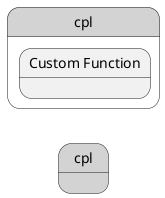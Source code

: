 @startuml
left to right direction


state "cpl" as cpl #lightgray {
}


state "cpl" as pstatename #lightgray {
    state "Custom Function" as cplfunction {
    }
}





@enduml
